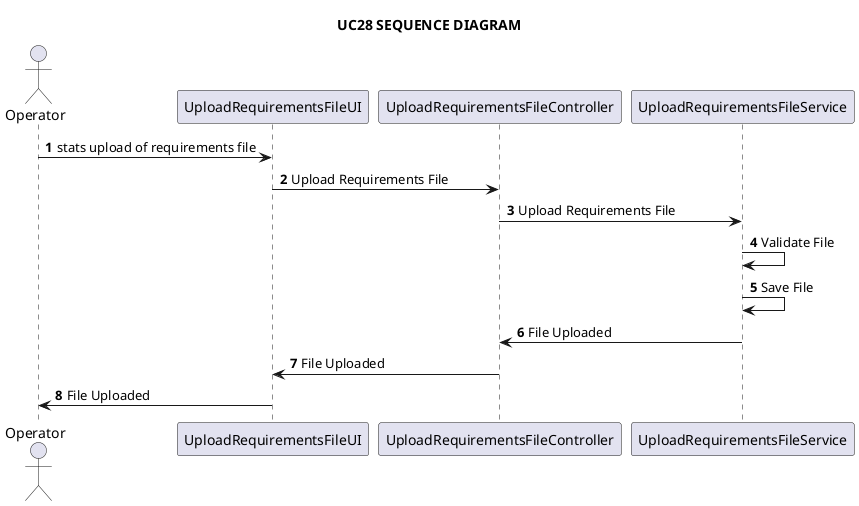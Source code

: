 @startuml

title UC28 SEQUENCE DIAGRAM

autonumber

actor Operator as o
participant UploadRequirementsFileUI as u
participant UploadRequirementsFileController as c
participant UploadRequirementsFileService as s

o -> u: stats upload of requirements file

u -> c: Upload Requirements File

c -> s: Upload Requirements File

s -> s: Validate File

s -> s: Save File

s -> c: File Uploaded

c -> u: File Uploaded

u -> o: File Uploaded

@enduml